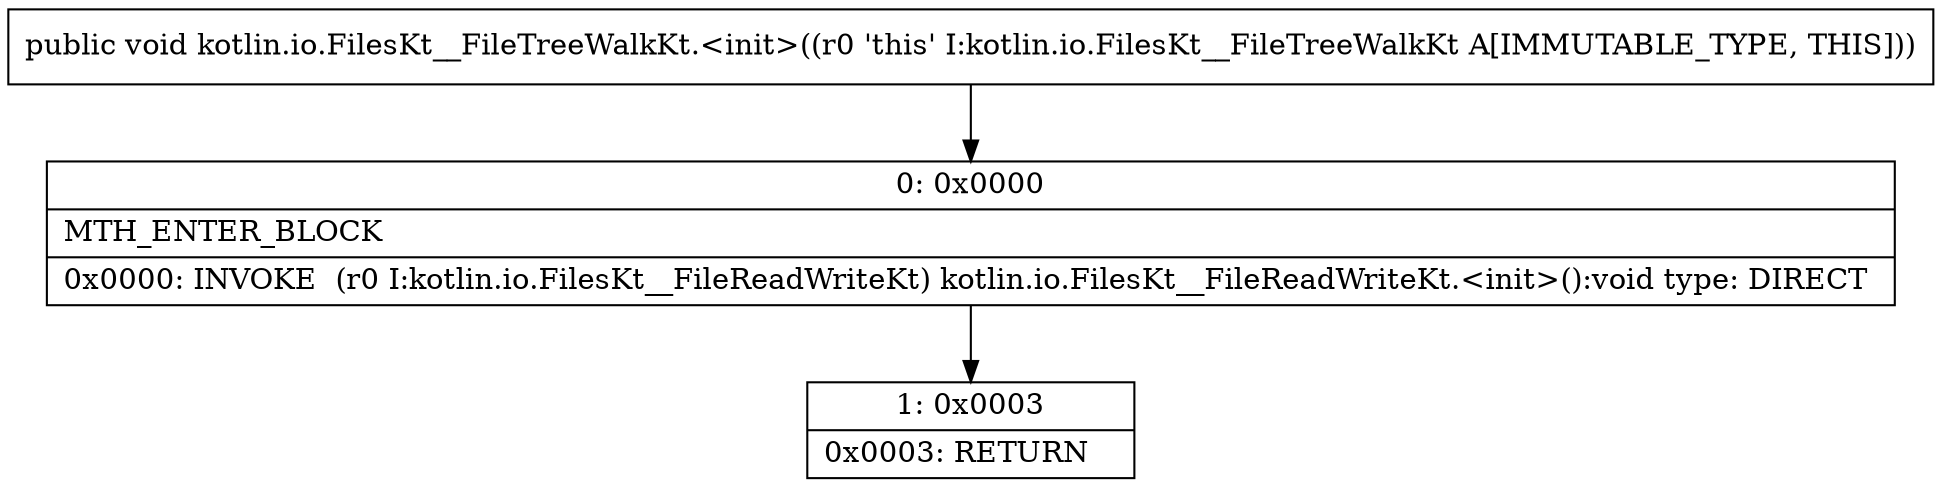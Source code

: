digraph "CFG forkotlin.io.FilesKt__FileTreeWalkKt.\<init\>()V" {
Node_0 [shape=record,label="{0\:\ 0x0000|MTH_ENTER_BLOCK\l|0x0000: INVOKE  (r0 I:kotlin.io.FilesKt__FileReadWriteKt) kotlin.io.FilesKt__FileReadWriteKt.\<init\>():void type: DIRECT \l}"];
Node_1 [shape=record,label="{1\:\ 0x0003|0x0003: RETURN   \l}"];
MethodNode[shape=record,label="{public void kotlin.io.FilesKt__FileTreeWalkKt.\<init\>((r0 'this' I:kotlin.io.FilesKt__FileTreeWalkKt A[IMMUTABLE_TYPE, THIS])) }"];
MethodNode -> Node_0;
Node_0 -> Node_1;
}

